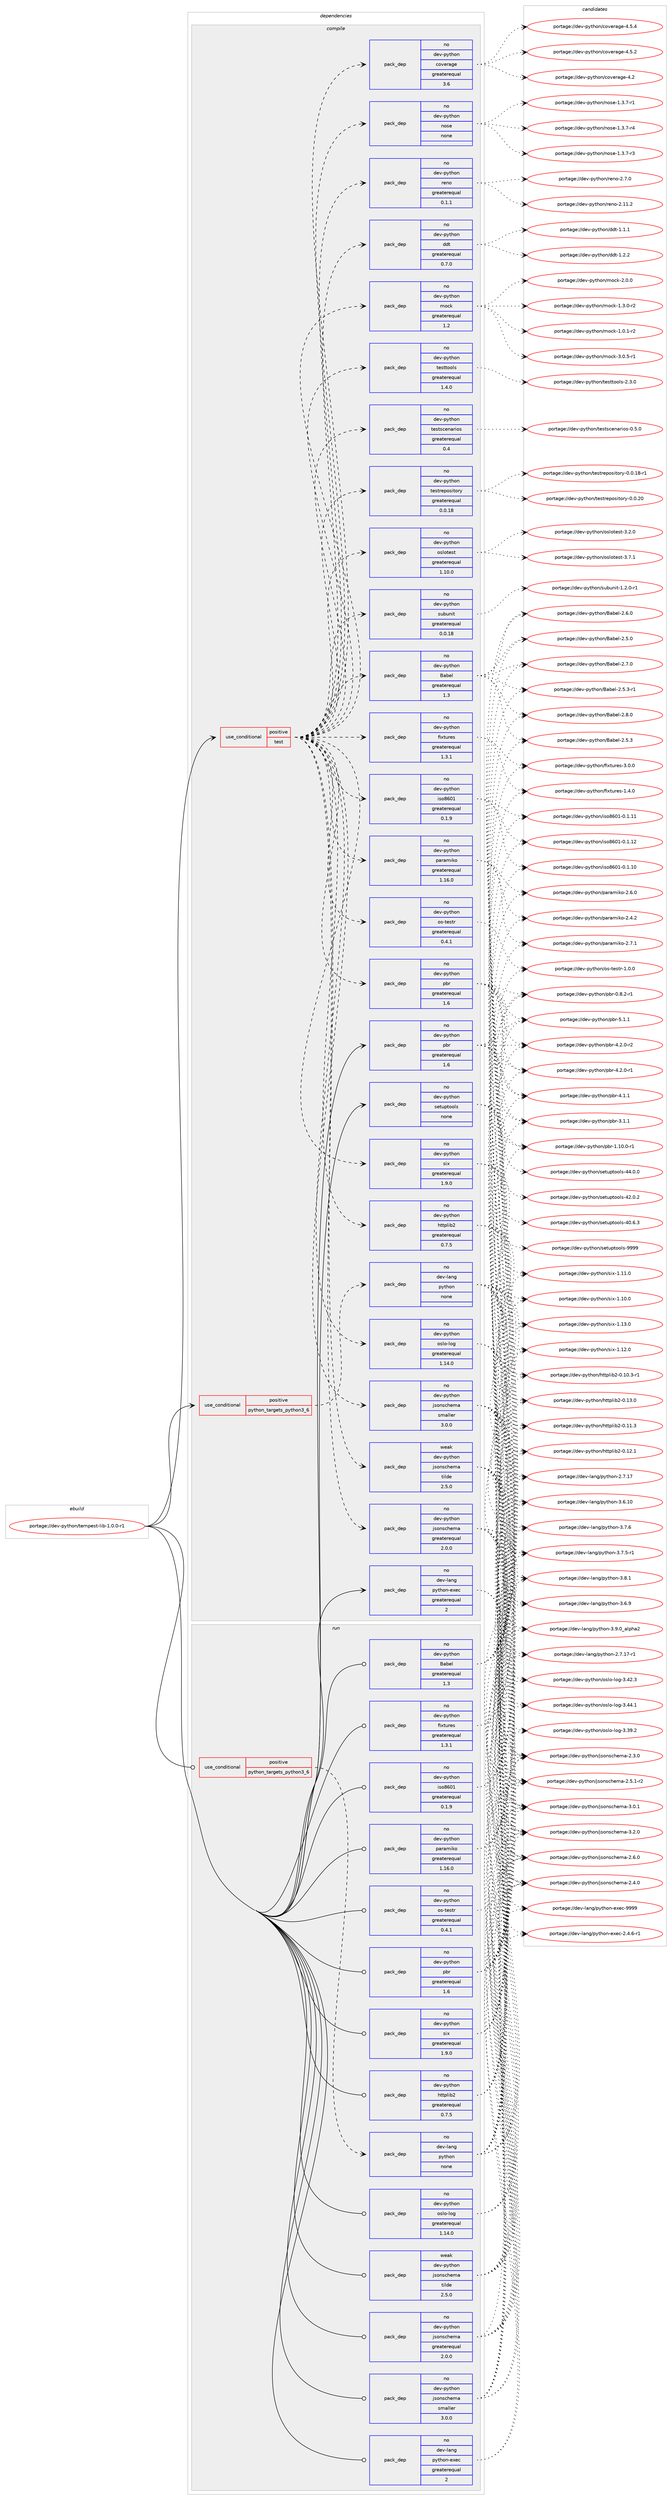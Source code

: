 digraph prolog {

# *************
# Graph options
# *************

newrank=true;
concentrate=true;
compound=true;
graph [rankdir=LR,fontname=Helvetica,fontsize=10,ranksep=1.5];#, ranksep=2.5, nodesep=0.2];
edge  [arrowhead=vee];
node  [fontname=Helvetica,fontsize=10];

# **********
# The ebuild
# **********

subgraph cluster_leftcol {
color=gray;
rank=same;
label=<<i>ebuild</i>>;
id [label="portage://dev-python/tempest-lib-1.0.0-r1", color=red, width=4, href="../dev-python/tempest-lib-1.0.0-r1.svg"];
}

# ****************
# The dependencies
# ****************

subgraph cluster_midcol {
color=gray;
label=<<i>dependencies</i>>;
subgraph cluster_compile {
fillcolor="#eeeeee";
style=filled;
label=<<i>compile</i>>;
subgraph cond104946 {
dependency422496 [label=<<TABLE BORDER="0" CELLBORDER="1" CELLSPACING="0" CELLPADDING="4"><TR><TD ROWSPAN="3" CELLPADDING="10">use_conditional</TD></TR><TR><TD>positive</TD></TR><TR><TD>python_targets_python3_6</TD></TR></TABLE>>, shape=none, color=red];
subgraph pack312653 {
dependency422497 [label=<<TABLE BORDER="0" CELLBORDER="1" CELLSPACING="0" CELLPADDING="4" WIDTH="220"><TR><TD ROWSPAN="6" CELLPADDING="30">pack_dep</TD></TR><TR><TD WIDTH="110">no</TD></TR><TR><TD>dev-lang</TD></TR><TR><TD>python</TD></TR><TR><TD>none</TD></TR><TR><TD></TD></TR></TABLE>>, shape=none, color=blue];
}
dependency422496:e -> dependency422497:w [weight=20,style="dashed",arrowhead="vee"];
}
id:e -> dependency422496:w [weight=20,style="solid",arrowhead="vee"];
subgraph cond104947 {
dependency422498 [label=<<TABLE BORDER="0" CELLBORDER="1" CELLSPACING="0" CELLPADDING="4"><TR><TD ROWSPAN="3" CELLPADDING="10">use_conditional</TD></TR><TR><TD>positive</TD></TR><TR><TD>test</TD></TR></TABLE>>, shape=none, color=red];
subgraph pack312654 {
dependency422499 [label=<<TABLE BORDER="0" CELLBORDER="1" CELLSPACING="0" CELLPADDING="4" WIDTH="220"><TR><TD ROWSPAN="6" CELLPADDING="30">pack_dep</TD></TR><TR><TD WIDTH="110">no</TD></TR><TR><TD>dev-python</TD></TR><TR><TD>pbr</TD></TR><TR><TD>greaterequal</TD></TR><TR><TD>1.6</TD></TR></TABLE>>, shape=none, color=blue];
}
dependency422498:e -> dependency422499:w [weight=20,style="dashed",arrowhead="vee"];
subgraph pack312655 {
dependency422500 [label=<<TABLE BORDER="0" CELLBORDER="1" CELLSPACING="0" CELLPADDING="4" WIDTH="220"><TR><TD ROWSPAN="6" CELLPADDING="30">pack_dep</TD></TR><TR><TD WIDTH="110">no</TD></TR><TR><TD>dev-python</TD></TR><TR><TD>Babel</TD></TR><TR><TD>greaterequal</TD></TR><TR><TD>1.3</TD></TR></TABLE>>, shape=none, color=blue];
}
dependency422498:e -> dependency422500:w [weight=20,style="dashed",arrowhead="vee"];
subgraph pack312656 {
dependency422501 [label=<<TABLE BORDER="0" CELLBORDER="1" CELLSPACING="0" CELLPADDING="4" WIDTH="220"><TR><TD ROWSPAN="6" CELLPADDING="30">pack_dep</TD></TR><TR><TD WIDTH="110">no</TD></TR><TR><TD>dev-python</TD></TR><TR><TD>fixtures</TD></TR><TR><TD>greaterequal</TD></TR><TR><TD>1.3.1</TD></TR></TABLE>>, shape=none, color=blue];
}
dependency422498:e -> dependency422501:w [weight=20,style="dashed",arrowhead="vee"];
subgraph pack312657 {
dependency422502 [label=<<TABLE BORDER="0" CELLBORDER="1" CELLSPACING="0" CELLPADDING="4" WIDTH="220"><TR><TD ROWSPAN="6" CELLPADDING="30">pack_dep</TD></TR><TR><TD WIDTH="110">no</TD></TR><TR><TD>dev-python</TD></TR><TR><TD>iso8601</TD></TR><TR><TD>greaterequal</TD></TR><TR><TD>0.1.9</TD></TR></TABLE>>, shape=none, color=blue];
}
dependency422498:e -> dependency422502:w [weight=20,style="dashed",arrowhead="vee"];
subgraph pack312658 {
dependency422503 [label=<<TABLE BORDER="0" CELLBORDER="1" CELLSPACING="0" CELLPADDING="4" WIDTH="220"><TR><TD ROWSPAN="6" CELLPADDING="30">pack_dep</TD></TR><TR><TD WIDTH="110">no</TD></TR><TR><TD>dev-python</TD></TR><TR><TD>jsonschema</TD></TR><TR><TD>greaterequal</TD></TR><TR><TD>2.0.0</TD></TR></TABLE>>, shape=none, color=blue];
}
dependency422498:e -> dependency422503:w [weight=20,style="dashed",arrowhead="vee"];
subgraph pack312659 {
dependency422504 [label=<<TABLE BORDER="0" CELLBORDER="1" CELLSPACING="0" CELLPADDING="4" WIDTH="220"><TR><TD ROWSPAN="6" CELLPADDING="30">pack_dep</TD></TR><TR><TD WIDTH="110">weak</TD></TR><TR><TD>dev-python</TD></TR><TR><TD>jsonschema</TD></TR><TR><TD>tilde</TD></TR><TR><TD>2.5.0</TD></TR></TABLE>>, shape=none, color=blue];
}
dependency422498:e -> dependency422504:w [weight=20,style="dashed",arrowhead="vee"];
subgraph pack312660 {
dependency422505 [label=<<TABLE BORDER="0" CELLBORDER="1" CELLSPACING="0" CELLPADDING="4" WIDTH="220"><TR><TD ROWSPAN="6" CELLPADDING="30">pack_dep</TD></TR><TR><TD WIDTH="110">no</TD></TR><TR><TD>dev-python</TD></TR><TR><TD>jsonschema</TD></TR><TR><TD>smaller</TD></TR><TR><TD>3.0.0</TD></TR></TABLE>>, shape=none, color=blue];
}
dependency422498:e -> dependency422505:w [weight=20,style="dashed",arrowhead="vee"];
subgraph pack312661 {
dependency422506 [label=<<TABLE BORDER="0" CELLBORDER="1" CELLSPACING="0" CELLPADDING="4" WIDTH="220"><TR><TD ROWSPAN="6" CELLPADDING="30">pack_dep</TD></TR><TR><TD WIDTH="110">no</TD></TR><TR><TD>dev-python</TD></TR><TR><TD>httplib2</TD></TR><TR><TD>greaterequal</TD></TR><TR><TD>0.7.5</TD></TR></TABLE>>, shape=none, color=blue];
}
dependency422498:e -> dependency422506:w [weight=20,style="dashed",arrowhead="vee"];
subgraph pack312662 {
dependency422507 [label=<<TABLE BORDER="0" CELLBORDER="1" CELLSPACING="0" CELLPADDING="4" WIDTH="220"><TR><TD ROWSPAN="6" CELLPADDING="30">pack_dep</TD></TR><TR><TD WIDTH="110">no</TD></TR><TR><TD>dev-python</TD></TR><TR><TD>paramiko</TD></TR><TR><TD>greaterequal</TD></TR><TR><TD>1.16.0</TD></TR></TABLE>>, shape=none, color=blue];
}
dependency422498:e -> dependency422507:w [weight=20,style="dashed",arrowhead="vee"];
subgraph pack312663 {
dependency422508 [label=<<TABLE BORDER="0" CELLBORDER="1" CELLSPACING="0" CELLPADDING="4" WIDTH="220"><TR><TD ROWSPAN="6" CELLPADDING="30">pack_dep</TD></TR><TR><TD WIDTH="110">no</TD></TR><TR><TD>dev-python</TD></TR><TR><TD>six</TD></TR><TR><TD>greaterequal</TD></TR><TR><TD>1.9.0</TD></TR></TABLE>>, shape=none, color=blue];
}
dependency422498:e -> dependency422508:w [weight=20,style="dashed",arrowhead="vee"];
subgraph pack312664 {
dependency422509 [label=<<TABLE BORDER="0" CELLBORDER="1" CELLSPACING="0" CELLPADDING="4" WIDTH="220"><TR><TD ROWSPAN="6" CELLPADDING="30">pack_dep</TD></TR><TR><TD WIDTH="110">no</TD></TR><TR><TD>dev-python</TD></TR><TR><TD>oslo-log</TD></TR><TR><TD>greaterequal</TD></TR><TR><TD>1.14.0</TD></TR></TABLE>>, shape=none, color=blue];
}
dependency422498:e -> dependency422509:w [weight=20,style="dashed",arrowhead="vee"];
subgraph pack312665 {
dependency422510 [label=<<TABLE BORDER="0" CELLBORDER="1" CELLSPACING="0" CELLPADDING="4" WIDTH="220"><TR><TD ROWSPAN="6" CELLPADDING="30">pack_dep</TD></TR><TR><TD WIDTH="110">no</TD></TR><TR><TD>dev-python</TD></TR><TR><TD>os-testr</TD></TR><TR><TD>greaterequal</TD></TR><TR><TD>0.4.1</TD></TR></TABLE>>, shape=none, color=blue];
}
dependency422498:e -> dependency422510:w [weight=20,style="dashed",arrowhead="vee"];
subgraph pack312666 {
dependency422511 [label=<<TABLE BORDER="0" CELLBORDER="1" CELLSPACING="0" CELLPADDING="4" WIDTH="220"><TR><TD ROWSPAN="6" CELLPADDING="30">pack_dep</TD></TR><TR><TD WIDTH="110">no</TD></TR><TR><TD>dev-python</TD></TR><TR><TD>coverage</TD></TR><TR><TD>greaterequal</TD></TR><TR><TD>3.6</TD></TR></TABLE>>, shape=none, color=blue];
}
dependency422498:e -> dependency422511:w [weight=20,style="dashed",arrowhead="vee"];
subgraph pack312667 {
dependency422512 [label=<<TABLE BORDER="0" CELLBORDER="1" CELLSPACING="0" CELLPADDING="4" WIDTH="220"><TR><TD ROWSPAN="6" CELLPADDING="30">pack_dep</TD></TR><TR><TD WIDTH="110">no</TD></TR><TR><TD>dev-python</TD></TR><TR><TD>subunit</TD></TR><TR><TD>greaterequal</TD></TR><TR><TD>0.0.18</TD></TR></TABLE>>, shape=none, color=blue];
}
dependency422498:e -> dependency422512:w [weight=20,style="dashed",arrowhead="vee"];
subgraph pack312668 {
dependency422513 [label=<<TABLE BORDER="0" CELLBORDER="1" CELLSPACING="0" CELLPADDING="4" WIDTH="220"><TR><TD ROWSPAN="6" CELLPADDING="30">pack_dep</TD></TR><TR><TD WIDTH="110">no</TD></TR><TR><TD>dev-python</TD></TR><TR><TD>oslotest</TD></TR><TR><TD>greaterequal</TD></TR><TR><TD>1.10.0</TD></TR></TABLE>>, shape=none, color=blue];
}
dependency422498:e -> dependency422513:w [weight=20,style="dashed",arrowhead="vee"];
subgraph pack312669 {
dependency422514 [label=<<TABLE BORDER="0" CELLBORDER="1" CELLSPACING="0" CELLPADDING="4" WIDTH="220"><TR><TD ROWSPAN="6" CELLPADDING="30">pack_dep</TD></TR><TR><TD WIDTH="110">no</TD></TR><TR><TD>dev-python</TD></TR><TR><TD>testrepository</TD></TR><TR><TD>greaterequal</TD></TR><TR><TD>0.0.18</TD></TR></TABLE>>, shape=none, color=blue];
}
dependency422498:e -> dependency422514:w [weight=20,style="dashed",arrowhead="vee"];
subgraph pack312670 {
dependency422515 [label=<<TABLE BORDER="0" CELLBORDER="1" CELLSPACING="0" CELLPADDING="4" WIDTH="220"><TR><TD ROWSPAN="6" CELLPADDING="30">pack_dep</TD></TR><TR><TD WIDTH="110">no</TD></TR><TR><TD>dev-python</TD></TR><TR><TD>testscenarios</TD></TR><TR><TD>greaterequal</TD></TR><TR><TD>0.4</TD></TR></TABLE>>, shape=none, color=blue];
}
dependency422498:e -> dependency422515:w [weight=20,style="dashed",arrowhead="vee"];
subgraph pack312671 {
dependency422516 [label=<<TABLE BORDER="0" CELLBORDER="1" CELLSPACING="0" CELLPADDING="4" WIDTH="220"><TR><TD ROWSPAN="6" CELLPADDING="30">pack_dep</TD></TR><TR><TD WIDTH="110">no</TD></TR><TR><TD>dev-python</TD></TR><TR><TD>testtools</TD></TR><TR><TD>greaterequal</TD></TR><TR><TD>1.4.0</TD></TR></TABLE>>, shape=none, color=blue];
}
dependency422498:e -> dependency422516:w [weight=20,style="dashed",arrowhead="vee"];
subgraph pack312672 {
dependency422517 [label=<<TABLE BORDER="0" CELLBORDER="1" CELLSPACING="0" CELLPADDING="4" WIDTH="220"><TR><TD ROWSPAN="6" CELLPADDING="30">pack_dep</TD></TR><TR><TD WIDTH="110">no</TD></TR><TR><TD>dev-python</TD></TR><TR><TD>mock</TD></TR><TR><TD>greaterequal</TD></TR><TR><TD>1.2</TD></TR></TABLE>>, shape=none, color=blue];
}
dependency422498:e -> dependency422517:w [weight=20,style="dashed",arrowhead="vee"];
subgraph pack312673 {
dependency422518 [label=<<TABLE BORDER="0" CELLBORDER="1" CELLSPACING="0" CELLPADDING="4" WIDTH="220"><TR><TD ROWSPAN="6" CELLPADDING="30">pack_dep</TD></TR><TR><TD WIDTH="110">no</TD></TR><TR><TD>dev-python</TD></TR><TR><TD>ddt</TD></TR><TR><TD>greaterequal</TD></TR><TR><TD>0.7.0</TD></TR></TABLE>>, shape=none, color=blue];
}
dependency422498:e -> dependency422518:w [weight=20,style="dashed",arrowhead="vee"];
subgraph pack312674 {
dependency422519 [label=<<TABLE BORDER="0" CELLBORDER="1" CELLSPACING="0" CELLPADDING="4" WIDTH="220"><TR><TD ROWSPAN="6" CELLPADDING="30">pack_dep</TD></TR><TR><TD WIDTH="110">no</TD></TR><TR><TD>dev-python</TD></TR><TR><TD>reno</TD></TR><TR><TD>greaterequal</TD></TR><TR><TD>0.1.1</TD></TR></TABLE>>, shape=none, color=blue];
}
dependency422498:e -> dependency422519:w [weight=20,style="dashed",arrowhead="vee"];
subgraph pack312675 {
dependency422520 [label=<<TABLE BORDER="0" CELLBORDER="1" CELLSPACING="0" CELLPADDING="4" WIDTH="220"><TR><TD ROWSPAN="6" CELLPADDING="30">pack_dep</TD></TR><TR><TD WIDTH="110">no</TD></TR><TR><TD>dev-python</TD></TR><TR><TD>nose</TD></TR><TR><TD>none</TD></TR><TR><TD></TD></TR></TABLE>>, shape=none, color=blue];
}
dependency422498:e -> dependency422520:w [weight=20,style="dashed",arrowhead="vee"];
}
id:e -> dependency422498:w [weight=20,style="solid",arrowhead="vee"];
subgraph pack312676 {
dependency422521 [label=<<TABLE BORDER="0" CELLBORDER="1" CELLSPACING="0" CELLPADDING="4" WIDTH="220"><TR><TD ROWSPAN="6" CELLPADDING="30">pack_dep</TD></TR><TR><TD WIDTH="110">no</TD></TR><TR><TD>dev-lang</TD></TR><TR><TD>python-exec</TD></TR><TR><TD>greaterequal</TD></TR><TR><TD>2</TD></TR></TABLE>>, shape=none, color=blue];
}
id:e -> dependency422521:w [weight=20,style="solid",arrowhead="vee"];
subgraph pack312677 {
dependency422522 [label=<<TABLE BORDER="0" CELLBORDER="1" CELLSPACING="0" CELLPADDING="4" WIDTH="220"><TR><TD ROWSPAN="6" CELLPADDING="30">pack_dep</TD></TR><TR><TD WIDTH="110">no</TD></TR><TR><TD>dev-python</TD></TR><TR><TD>pbr</TD></TR><TR><TD>greaterequal</TD></TR><TR><TD>1.6</TD></TR></TABLE>>, shape=none, color=blue];
}
id:e -> dependency422522:w [weight=20,style="solid",arrowhead="vee"];
subgraph pack312678 {
dependency422523 [label=<<TABLE BORDER="0" CELLBORDER="1" CELLSPACING="0" CELLPADDING="4" WIDTH="220"><TR><TD ROWSPAN="6" CELLPADDING="30">pack_dep</TD></TR><TR><TD WIDTH="110">no</TD></TR><TR><TD>dev-python</TD></TR><TR><TD>setuptools</TD></TR><TR><TD>none</TD></TR><TR><TD></TD></TR></TABLE>>, shape=none, color=blue];
}
id:e -> dependency422523:w [weight=20,style="solid",arrowhead="vee"];
}
subgraph cluster_compileandrun {
fillcolor="#eeeeee";
style=filled;
label=<<i>compile and run</i>>;
}
subgraph cluster_run {
fillcolor="#eeeeee";
style=filled;
label=<<i>run</i>>;
subgraph cond104948 {
dependency422524 [label=<<TABLE BORDER="0" CELLBORDER="1" CELLSPACING="0" CELLPADDING="4"><TR><TD ROWSPAN="3" CELLPADDING="10">use_conditional</TD></TR><TR><TD>positive</TD></TR><TR><TD>python_targets_python3_6</TD></TR></TABLE>>, shape=none, color=red];
subgraph pack312679 {
dependency422525 [label=<<TABLE BORDER="0" CELLBORDER="1" CELLSPACING="0" CELLPADDING="4" WIDTH="220"><TR><TD ROWSPAN="6" CELLPADDING="30">pack_dep</TD></TR><TR><TD WIDTH="110">no</TD></TR><TR><TD>dev-lang</TD></TR><TR><TD>python</TD></TR><TR><TD>none</TD></TR><TR><TD></TD></TR></TABLE>>, shape=none, color=blue];
}
dependency422524:e -> dependency422525:w [weight=20,style="dashed",arrowhead="vee"];
}
id:e -> dependency422524:w [weight=20,style="solid",arrowhead="odot"];
subgraph pack312680 {
dependency422526 [label=<<TABLE BORDER="0" CELLBORDER="1" CELLSPACING="0" CELLPADDING="4" WIDTH="220"><TR><TD ROWSPAN="6" CELLPADDING="30">pack_dep</TD></TR><TR><TD WIDTH="110">no</TD></TR><TR><TD>dev-lang</TD></TR><TR><TD>python-exec</TD></TR><TR><TD>greaterequal</TD></TR><TR><TD>2</TD></TR></TABLE>>, shape=none, color=blue];
}
id:e -> dependency422526:w [weight=20,style="solid",arrowhead="odot"];
subgraph pack312681 {
dependency422527 [label=<<TABLE BORDER="0" CELLBORDER="1" CELLSPACING="0" CELLPADDING="4" WIDTH="220"><TR><TD ROWSPAN="6" CELLPADDING="30">pack_dep</TD></TR><TR><TD WIDTH="110">no</TD></TR><TR><TD>dev-python</TD></TR><TR><TD>Babel</TD></TR><TR><TD>greaterequal</TD></TR><TR><TD>1.3</TD></TR></TABLE>>, shape=none, color=blue];
}
id:e -> dependency422527:w [weight=20,style="solid",arrowhead="odot"];
subgraph pack312682 {
dependency422528 [label=<<TABLE BORDER="0" CELLBORDER="1" CELLSPACING="0" CELLPADDING="4" WIDTH="220"><TR><TD ROWSPAN="6" CELLPADDING="30">pack_dep</TD></TR><TR><TD WIDTH="110">no</TD></TR><TR><TD>dev-python</TD></TR><TR><TD>fixtures</TD></TR><TR><TD>greaterequal</TD></TR><TR><TD>1.3.1</TD></TR></TABLE>>, shape=none, color=blue];
}
id:e -> dependency422528:w [weight=20,style="solid",arrowhead="odot"];
subgraph pack312683 {
dependency422529 [label=<<TABLE BORDER="0" CELLBORDER="1" CELLSPACING="0" CELLPADDING="4" WIDTH="220"><TR><TD ROWSPAN="6" CELLPADDING="30">pack_dep</TD></TR><TR><TD WIDTH="110">no</TD></TR><TR><TD>dev-python</TD></TR><TR><TD>httplib2</TD></TR><TR><TD>greaterequal</TD></TR><TR><TD>0.7.5</TD></TR></TABLE>>, shape=none, color=blue];
}
id:e -> dependency422529:w [weight=20,style="solid",arrowhead="odot"];
subgraph pack312684 {
dependency422530 [label=<<TABLE BORDER="0" CELLBORDER="1" CELLSPACING="0" CELLPADDING="4" WIDTH="220"><TR><TD ROWSPAN="6" CELLPADDING="30">pack_dep</TD></TR><TR><TD WIDTH="110">no</TD></TR><TR><TD>dev-python</TD></TR><TR><TD>iso8601</TD></TR><TR><TD>greaterequal</TD></TR><TR><TD>0.1.9</TD></TR></TABLE>>, shape=none, color=blue];
}
id:e -> dependency422530:w [weight=20,style="solid",arrowhead="odot"];
subgraph pack312685 {
dependency422531 [label=<<TABLE BORDER="0" CELLBORDER="1" CELLSPACING="0" CELLPADDING="4" WIDTH="220"><TR><TD ROWSPAN="6" CELLPADDING="30">pack_dep</TD></TR><TR><TD WIDTH="110">no</TD></TR><TR><TD>dev-python</TD></TR><TR><TD>jsonschema</TD></TR><TR><TD>greaterequal</TD></TR><TR><TD>2.0.0</TD></TR></TABLE>>, shape=none, color=blue];
}
id:e -> dependency422531:w [weight=20,style="solid",arrowhead="odot"];
subgraph pack312686 {
dependency422532 [label=<<TABLE BORDER="0" CELLBORDER="1" CELLSPACING="0" CELLPADDING="4" WIDTH="220"><TR><TD ROWSPAN="6" CELLPADDING="30">pack_dep</TD></TR><TR><TD WIDTH="110">no</TD></TR><TR><TD>dev-python</TD></TR><TR><TD>jsonschema</TD></TR><TR><TD>smaller</TD></TR><TR><TD>3.0.0</TD></TR></TABLE>>, shape=none, color=blue];
}
id:e -> dependency422532:w [weight=20,style="solid",arrowhead="odot"];
subgraph pack312687 {
dependency422533 [label=<<TABLE BORDER="0" CELLBORDER="1" CELLSPACING="0" CELLPADDING="4" WIDTH="220"><TR><TD ROWSPAN="6" CELLPADDING="30">pack_dep</TD></TR><TR><TD WIDTH="110">no</TD></TR><TR><TD>dev-python</TD></TR><TR><TD>os-testr</TD></TR><TR><TD>greaterequal</TD></TR><TR><TD>0.4.1</TD></TR></TABLE>>, shape=none, color=blue];
}
id:e -> dependency422533:w [weight=20,style="solid",arrowhead="odot"];
subgraph pack312688 {
dependency422534 [label=<<TABLE BORDER="0" CELLBORDER="1" CELLSPACING="0" CELLPADDING="4" WIDTH="220"><TR><TD ROWSPAN="6" CELLPADDING="30">pack_dep</TD></TR><TR><TD WIDTH="110">no</TD></TR><TR><TD>dev-python</TD></TR><TR><TD>oslo-log</TD></TR><TR><TD>greaterequal</TD></TR><TR><TD>1.14.0</TD></TR></TABLE>>, shape=none, color=blue];
}
id:e -> dependency422534:w [weight=20,style="solid",arrowhead="odot"];
subgraph pack312689 {
dependency422535 [label=<<TABLE BORDER="0" CELLBORDER="1" CELLSPACING="0" CELLPADDING="4" WIDTH="220"><TR><TD ROWSPAN="6" CELLPADDING="30">pack_dep</TD></TR><TR><TD WIDTH="110">no</TD></TR><TR><TD>dev-python</TD></TR><TR><TD>paramiko</TD></TR><TR><TD>greaterequal</TD></TR><TR><TD>1.16.0</TD></TR></TABLE>>, shape=none, color=blue];
}
id:e -> dependency422535:w [weight=20,style="solid",arrowhead="odot"];
subgraph pack312690 {
dependency422536 [label=<<TABLE BORDER="0" CELLBORDER="1" CELLSPACING="0" CELLPADDING="4" WIDTH="220"><TR><TD ROWSPAN="6" CELLPADDING="30">pack_dep</TD></TR><TR><TD WIDTH="110">no</TD></TR><TR><TD>dev-python</TD></TR><TR><TD>pbr</TD></TR><TR><TD>greaterequal</TD></TR><TR><TD>1.6</TD></TR></TABLE>>, shape=none, color=blue];
}
id:e -> dependency422536:w [weight=20,style="solid",arrowhead="odot"];
subgraph pack312691 {
dependency422537 [label=<<TABLE BORDER="0" CELLBORDER="1" CELLSPACING="0" CELLPADDING="4" WIDTH="220"><TR><TD ROWSPAN="6" CELLPADDING="30">pack_dep</TD></TR><TR><TD WIDTH="110">no</TD></TR><TR><TD>dev-python</TD></TR><TR><TD>six</TD></TR><TR><TD>greaterequal</TD></TR><TR><TD>1.9.0</TD></TR></TABLE>>, shape=none, color=blue];
}
id:e -> dependency422537:w [weight=20,style="solid",arrowhead="odot"];
subgraph pack312692 {
dependency422538 [label=<<TABLE BORDER="0" CELLBORDER="1" CELLSPACING="0" CELLPADDING="4" WIDTH="220"><TR><TD ROWSPAN="6" CELLPADDING="30">pack_dep</TD></TR><TR><TD WIDTH="110">weak</TD></TR><TR><TD>dev-python</TD></TR><TR><TD>jsonschema</TD></TR><TR><TD>tilde</TD></TR><TR><TD>2.5.0</TD></TR></TABLE>>, shape=none, color=blue];
}
id:e -> dependency422538:w [weight=20,style="solid",arrowhead="odot"];
}
}

# **************
# The candidates
# **************

subgraph cluster_choices {
rank=same;
color=gray;
label=<<i>candidates</i>>;

subgraph choice312653 {
color=black;
nodesep=1;
choice10010111845108971101034711212111610411111045514657464895971081121049750 [label="portage://dev-lang/python-3.9.0_alpha2", color=red, width=4,href="../dev-lang/python-3.9.0_alpha2.svg"];
choice100101118451089711010347112121116104111110455146564649 [label="portage://dev-lang/python-3.8.1", color=red, width=4,href="../dev-lang/python-3.8.1.svg"];
choice100101118451089711010347112121116104111110455146554654 [label="portage://dev-lang/python-3.7.6", color=red, width=4,href="../dev-lang/python-3.7.6.svg"];
choice1001011184510897110103471121211161041111104551465546534511449 [label="portage://dev-lang/python-3.7.5-r1", color=red, width=4,href="../dev-lang/python-3.7.5-r1.svg"];
choice100101118451089711010347112121116104111110455146544657 [label="portage://dev-lang/python-3.6.9", color=red, width=4,href="../dev-lang/python-3.6.9.svg"];
choice10010111845108971101034711212111610411111045514654464948 [label="portage://dev-lang/python-3.6.10", color=red, width=4,href="../dev-lang/python-3.6.10.svg"];
choice100101118451089711010347112121116104111110455046554649554511449 [label="portage://dev-lang/python-2.7.17-r1", color=red, width=4,href="../dev-lang/python-2.7.17-r1.svg"];
choice10010111845108971101034711212111610411111045504655464955 [label="portage://dev-lang/python-2.7.17", color=red, width=4,href="../dev-lang/python-2.7.17.svg"];
dependency422497:e -> choice10010111845108971101034711212111610411111045514657464895971081121049750:w [style=dotted,weight="100"];
dependency422497:e -> choice100101118451089711010347112121116104111110455146564649:w [style=dotted,weight="100"];
dependency422497:e -> choice100101118451089711010347112121116104111110455146554654:w [style=dotted,weight="100"];
dependency422497:e -> choice1001011184510897110103471121211161041111104551465546534511449:w [style=dotted,weight="100"];
dependency422497:e -> choice100101118451089711010347112121116104111110455146544657:w [style=dotted,weight="100"];
dependency422497:e -> choice10010111845108971101034711212111610411111045514654464948:w [style=dotted,weight="100"];
dependency422497:e -> choice100101118451089711010347112121116104111110455046554649554511449:w [style=dotted,weight="100"];
dependency422497:e -> choice10010111845108971101034711212111610411111045504655464955:w [style=dotted,weight="100"];
}
subgraph choice312654 {
color=black;
nodesep=1;
choice100101118451121211161041111104711298114455346494649 [label="portage://dev-python/pbr-5.1.1", color=red, width=4,href="../dev-python/pbr-5.1.1.svg"];
choice1001011184511212111610411111047112981144552465046484511450 [label="portage://dev-python/pbr-4.2.0-r2", color=red, width=4,href="../dev-python/pbr-4.2.0-r2.svg"];
choice1001011184511212111610411111047112981144552465046484511449 [label="portage://dev-python/pbr-4.2.0-r1", color=red, width=4,href="../dev-python/pbr-4.2.0-r1.svg"];
choice100101118451121211161041111104711298114455246494649 [label="portage://dev-python/pbr-4.1.1", color=red, width=4,href="../dev-python/pbr-4.1.1.svg"];
choice100101118451121211161041111104711298114455146494649 [label="portage://dev-python/pbr-3.1.1", color=red, width=4,href="../dev-python/pbr-3.1.1.svg"];
choice100101118451121211161041111104711298114454946494846484511449 [label="portage://dev-python/pbr-1.10.0-r1", color=red, width=4,href="../dev-python/pbr-1.10.0-r1.svg"];
choice1001011184511212111610411111047112981144548465646504511449 [label="portage://dev-python/pbr-0.8.2-r1", color=red, width=4,href="../dev-python/pbr-0.8.2-r1.svg"];
dependency422499:e -> choice100101118451121211161041111104711298114455346494649:w [style=dotted,weight="100"];
dependency422499:e -> choice1001011184511212111610411111047112981144552465046484511450:w [style=dotted,weight="100"];
dependency422499:e -> choice1001011184511212111610411111047112981144552465046484511449:w [style=dotted,weight="100"];
dependency422499:e -> choice100101118451121211161041111104711298114455246494649:w [style=dotted,weight="100"];
dependency422499:e -> choice100101118451121211161041111104711298114455146494649:w [style=dotted,weight="100"];
dependency422499:e -> choice100101118451121211161041111104711298114454946494846484511449:w [style=dotted,weight="100"];
dependency422499:e -> choice1001011184511212111610411111047112981144548465646504511449:w [style=dotted,weight="100"];
}
subgraph choice312655 {
color=black;
nodesep=1;
choice1001011184511212111610411111047669798101108455046564648 [label="portage://dev-python/Babel-2.8.0", color=red, width=4,href="../dev-python/Babel-2.8.0.svg"];
choice1001011184511212111610411111047669798101108455046554648 [label="portage://dev-python/Babel-2.7.0", color=red, width=4,href="../dev-python/Babel-2.7.0.svg"];
choice1001011184511212111610411111047669798101108455046544648 [label="portage://dev-python/Babel-2.6.0", color=red, width=4,href="../dev-python/Babel-2.6.0.svg"];
choice10010111845112121116104111110476697981011084550465346514511449 [label="portage://dev-python/Babel-2.5.3-r1", color=red, width=4,href="../dev-python/Babel-2.5.3-r1.svg"];
choice1001011184511212111610411111047669798101108455046534651 [label="portage://dev-python/Babel-2.5.3", color=red, width=4,href="../dev-python/Babel-2.5.3.svg"];
choice1001011184511212111610411111047669798101108455046534648 [label="portage://dev-python/Babel-2.5.0", color=red, width=4,href="../dev-python/Babel-2.5.0.svg"];
dependency422500:e -> choice1001011184511212111610411111047669798101108455046564648:w [style=dotted,weight="100"];
dependency422500:e -> choice1001011184511212111610411111047669798101108455046554648:w [style=dotted,weight="100"];
dependency422500:e -> choice1001011184511212111610411111047669798101108455046544648:w [style=dotted,weight="100"];
dependency422500:e -> choice10010111845112121116104111110476697981011084550465346514511449:w [style=dotted,weight="100"];
dependency422500:e -> choice1001011184511212111610411111047669798101108455046534651:w [style=dotted,weight="100"];
dependency422500:e -> choice1001011184511212111610411111047669798101108455046534648:w [style=dotted,weight="100"];
}
subgraph choice312656 {
color=black;
nodesep=1;
choice1001011184511212111610411111047102105120116117114101115455146484648 [label="portage://dev-python/fixtures-3.0.0", color=red, width=4,href="../dev-python/fixtures-3.0.0.svg"];
choice1001011184511212111610411111047102105120116117114101115454946524648 [label="portage://dev-python/fixtures-1.4.0", color=red, width=4,href="../dev-python/fixtures-1.4.0.svg"];
dependency422501:e -> choice1001011184511212111610411111047102105120116117114101115455146484648:w [style=dotted,weight="100"];
dependency422501:e -> choice1001011184511212111610411111047102105120116117114101115454946524648:w [style=dotted,weight="100"];
}
subgraph choice312657 {
color=black;
nodesep=1;
choice10010111845112121116104111110471051151115654484945484649464950 [label="portage://dev-python/iso8601-0.1.12", color=red, width=4,href="../dev-python/iso8601-0.1.12.svg"];
choice10010111845112121116104111110471051151115654484945484649464949 [label="portage://dev-python/iso8601-0.1.11", color=red, width=4,href="../dev-python/iso8601-0.1.11.svg"];
choice10010111845112121116104111110471051151115654484945484649464948 [label="portage://dev-python/iso8601-0.1.10", color=red, width=4,href="../dev-python/iso8601-0.1.10.svg"];
dependency422502:e -> choice10010111845112121116104111110471051151115654484945484649464950:w [style=dotted,weight="100"];
dependency422502:e -> choice10010111845112121116104111110471051151115654484945484649464949:w [style=dotted,weight="100"];
dependency422502:e -> choice10010111845112121116104111110471051151115654484945484649464948:w [style=dotted,weight="100"];
}
subgraph choice312658 {
color=black;
nodesep=1;
choice10010111845112121116104111110471061151111101159910410110997455146504648 [label="portage://dev-python/jsonschema-3.2.0", color=red, width=4,href="../dev-python/jsonschema-3.2.0.svg"];
choice10010111845112121116104111110471061151111101159910410110997455146484649 [label="portage://dev-python/jsonschema-3.0.1", color=red, width=4,href="../dev-python/jsonschema-3.0.1.svg"];
choice10010111845112121116104111110471061151111101159910410110997455046544648 [label="portage://dev-python/jsonschema-2.6.0", color=red, width=4,href="../dev-python/jsonschema-2.6.0.svg"];
choice100101118451121211161041111104710611511111011599104101109974550465346494511450 [label="portage://dev-python/jsonschema-2.5.1-r2", color=red, width=4,href="../dev-python/jsonschema-2.5.1-r2.svg"];
choice10010111845112121116104111110471061151111101159910410110997455046524648 [label="portage://dev-python/jsonschema-2.4.0", color=red, width=4,href="../dev-python/jsonschema-2.4.0.svg"];
choice10010111845112121116104111110471061151111101159910410110997455046514648 [label="portage://dev-python/jsonschema-2.3.0", color=red, width=4,href="../dev-python/jsonschema-2.3.0.svg"];
dependency422503:e -> choice10010111845112121116104111110471061151111101159910410110997455146504648:w [style=dotted,weight="100"];
dependency422503:e -> choice10010111845112121116104111110471061151111101159910410110997455146484649:w [style=dotted,weight="100"];
dependency422503:e -> choice10010111845112121116104111110471061151111101159910410110997455046544648:w [style=dotted,weight="100"];
dependency422503:e -> choice100101118451121211161041111104710611511111011599104101109974550465346494511450:w [style=dotted,weight="100"];
dependency422503:e -> choice10010111845112121116104111110471061151111101159910410110997455046524648:w [style=dotted,weight="100"];
dependency422503:e -> choice10010111845112121116104111110471061151111101159910410110997455046514648:w [style=dotted,weight="100"];
}
subgraph choice312659 {
color=black;
nodesep=1;
choice10010111845112121116104111110471061151111101159910410110997455146504648 [label="portage://dev-python/jsonschema-3.2.0", color=red, width=4,href="../dev-python/jsonschema-3.2.0.svg"];
choice10010111845112121116104111110471061151111101159910410110997455146484649 [label="portage://dev-python/jsonschema-3.0.1", color=red, width=4,href="../dev-python/jsonschema-3.0.1.svg"];
choice10010111845112121116104111110471061151111101159910410110997455046544648 [label="portage://dev-python/jsonschema-2.6.0", color=red, width=4,href="../dev-python/jsonschema-2.6.0.svg"];
choice100101118451121211161041111104710611511111011599104101109974550465346494511450 [label="portage://dev-python/jsonschema-2.5.1-r2", color=red, width=4,href="../dev-python/jsonschema-2.5.1-r2.svg"];
choice10010111845112121116104111110471061151111101159910410110997455046524648 [label="portage://dev-python/jsonschema-2.4.0", color=red, width=4,href="../dev-python/jsonschema-2.4.0.svg"];
choice10010111845112121116104111110471061151111101159910410110997455046514648 [label="portage://dev-python/jsonschema-2.3.0", color=red, width=4,href="../dev-python/jsonschema-2.3.0.svg"];
dependency422504:e -> choice10010111845112121116104111110471061151111101159910410110997455146504648:w [style=dotted,weight="100"];
dependency422504:e -> choice10010111845112121116104111110471061151111101159910410110997455146484649:w [style=dotted,weight="100"];
dependency422504:e -> choice10010111845112121116104111110471061151111101159910410110997455046544648:w [style=dotted,weight="100"];
dependency422504:e -> choice100101118451121211161041111104710611511111011599104101109974550465346494511450:w [style=dotted,weight="100"];
dependency422504:e -> choice10010111845112121116104111110471061151111101159910410110997455046524648:w [style=dotted,weight="100"];
dependency422504:e -> choice10010111845112121116104111110471061151111101159910410110997455046514648:w [style=dotted,weight="100"];
}
subgraph choice312660 {
color=black;
nodesep=1;
choice10010111845112121116104111110471061151111101159910410110997455146504648 [label="portage://dev-python/jsonschema-3.2.0", color=red, width=4,href="../dev-python/jsonschema-3.2.0.svg"];
choice10010111845112121116104111110471061151111101159910410110997455146484649 [label="portage://dev-python/jsonschema-3.0.1", color=red, width=4,href="../dev-python/jsonschema-3.0.1.svg"];
choice10010111845112121116104111110471061151111101159910410110997455046544648 [label="portage://dev-python/jsonschema-2.6.0", color=red, width=4,href="../dev-python/jsonschema-2.6.0.svg"];
choice100101118451121211161041111104710611511111011599104101109974550465346494511450 [label="portage://dev-python/jsonschema-2.5.1-r2", color=red, width=4,href="../dev-python/jsonschema-2.5.1-r2.svg"];
choice10010111845112121116104111110471061151111101159910410110997455046524648 [label="portage://dev-python/jsonschema-2.4.0", color=red, width=4,href="../dev-python/jsonschema-2.4.0.svg"];
choice10010111845112121116104111110471061151111101159910410110997455046514648 [label="portage://dev-python/jsonschema-2.3.0", color=red, width=4,href="../dev-python/jsonschema-2.3.0.svg"];
dependency422505:e -> choice10010111845112121116104111110471061151111101159910410110997455146504648:w [style=dotted,weight="100"];
dependency422505:e -> choice10010111845112121116104111110471061151111101159910410110997455146484649:w [style=dotted,weight="100"];
dependency422505:e -> choice10010111845112121116104111110471061151111101159910410110997455046544648:w [style=dotted,weight="100"];
dependency422505:e -> choice100101118451121211161041111104710611511111011599104101109974550465346494511450:w [style=dotted,weight="100"];
dependency422505:e -> choice10010111845112121116104111110471061151111101159910410110997455046524648:w [style=dotted,weight="100"];
dependency422505:e -> choice10010111845112121116104111110471061151111101159910410110997455046514648:w [style=dotted,weight="100"];
}
subgraph choice312661 {
color=black;
nodesep=1;
choice1001011184511212111610411111047104116116112108105985045484649514648 [label="portage://dev-python/httplib2-0.13.0", color=red, width=4,href="../dev-python/httplib2-0.13.0.svg"];
choice1001011184511212111610411111047104116116112108105985045484649504649 [label="portage://dev-python/httplib2-0.12.1", color=red, width=4,href="../dev-python/httplib2-0.12.1.svg"];
choice1001011184511212111610411111047104116116112108105985045484649494651 [label="portage://dev-python/httplib2-0.11.3", color=red, width=4,href="../dev-python/httplib2-0.11.3.svg"];
choice10010111845112121116104111110471041161161121081059850454846494846514511449 [label="portage://dev-python/httplib2-0.10.3-r1", color=red, width=4,href="../dev-python/httplib2-0.10.3-r1.svg"];
dependency422506:e -> choice1001011184511212111610411111047104116116112108105985045484649514648:w [style=dotted,weight="100"];
dependency422506:e -> choice1001011184511212111610411111047104116116112108105985045484649504649:w [style=dotted,weight="100"];
dependency422506:e -> choice1001011184511212111610411111047104116116112108105985045484649494651:w [style=dotted,weight="100"];
dependency422506:e -> choice10010111845112121116104111110471041161161121081059850454846494846514511449:w [style=dotted,weight="100"];
}
subgraph choice312662 {
color=black;
nodesep=1;
choice10010111845112121116104111110471129711497109105107111455046554649 [label="portage://dev-python/paramiko-2.7.1", color=red, width=4,href="../dev-python/paramiko-2.7.1.svg"];
choice10010111845112121116104111110471129711497109105107111455046544648 [label="portage://dev-python/paramiko-2.6.0", color=red, width=4,href="../dev-python/paramiko-2.6.0.svg"];
choice10010111845112121116104111110471129711497109105107111455046524650 [label="portage://dev-python/paramiko-2.4.2", color=red, width=4,href="../dev-python/paramiko-2.4.2.svg"];
dependency422507:e -> choice10010111845112121116104111110471129711497109105107111455046554649:w [style=dotted,weight="100"];
dependency422507:e -> choice10010111845112121116104111110471129711497109105107111455046544648:w [style=dotted,weight="100"];
dependency422507:e -> choice10010111845112121116104111110471129711497109105107111455046524650:w [style=dotted,weight="100"];
}
subgraph choice312663 {
color=black;
nodesep=1;
choice100101118451121211161041111104711510512045494649514648 [label="portage://dev-python/six-1.13.0", color=red, width=4,href="../dev-python/six-1.13.0.svg"];
choice100101118451121211161041111104711510512045494649504648 [label="portage://dev-python/six-1.12.0", color=red, width=4,href="../dev-python/six-1.12.0.svg"];
choice100101118451121211161041111104711510512045494649494648 [label="portage://dev-python/six-1.11.0", color=red, width=4,href="../dev-python/six-1.11.0.svg"];
choice100101118451121211161041111104711510512045494649484648 [label="portage://dev-python/six-1.10.0", color=red, width=4,href="../dev-python/six-1.10.0.svg"];
dependency422508:e -> choice100101118451121211161041111104711510512045494649514648:w [style=dotted,weight="100"];
dependency422508:e -> choice100101118451121211161041111104711510512045494649504648:w [style=dotted,weight="100"];
dependency422508:e -> choice100101118451121211161041111104711510512045494649494648:w [style=dotted,weight="100"];
dependency422508:e -> choice100101118451121211161041111104711510512045494649484648:w [style=dotted,weight="100"];
}
subgraph choice312664 {
color=black;
nodesep=1;
choice10010111845112121116104111110471111151081114510811110345514652524649 [label="portage://dev-python/oslo-log-3.44.1", color=red, width=4,href="../dev-python/oslo-log-3.44.1.svg"];
choice10010111845112121116104111110471111151081114510811110345514652504651 [label="portage://dev-python/oslo-log-3.42.3", color=red, width=4,href="../dev-python/oslo-log-3.42.3.svg"];
choice10010111845112121116104111110471111151081114510811110345514651574650 [label="portage://dev-python/oslo-log-3.39.2", color=red, width=4,href="../dev-python/oslo-log-3.39.2.svg"];
dependency422509:e -> choice10010111845112121116104111110471111151081114510811110345514652524649:w [style=dotted,weight="100"];
dependency422509:e -> choice10010111845112121116104111110471111151081114510811110345514652504651:w [style=dotted,weight="100"];
dependency422509:e -> choice10010111845112121116104111110471111151081114510811110345514651574650:w [style=dotted,weight="100"];
}
subgraph choice312665 {
color=black;
nodesep=1;
choice100101118451121211161041111104711111545116101115116114454946484648 [label="portage://dev-python/os-testr-1.0.0", color=red, width=4,href="../dev-python/os-testr-1.0.0.svg"];
dependency422510:e -> choice100101118451121211161041111104711111545116101115116114454946484648:w [style=dotted,weight="100"];
}
subgraph choice312666 {
color=black;
nodesep=1;
choice10010111845112121116104111110479911111810111497103101455246534652 [label="portage://dev-python/coverage-4.5.4", color=red, width=4,href="../dev-python/coverage-4.5.4.svg"];
choice10010111845112121116104111110479911111810111497103101455246534650 [label="portage://dev-python/coverage-4.5.2", color=red, width=4,href="../dev-python/coverage-4.5.2.svg"];
choice1001011184511212111610411111047991111181011149710310145524650 [label="portage://dev-python/coverage-4.2", color=red, width=4,href="../dev-python/coverage-4.2.svg"];
dependency422511:e -> choice10010111845112121116104111110479911111810111497103101455246534652:w [style=dotted,weight="100"];
dependency422511:e -> choice10010111845112121116104111110479911111810111497103101455246534650:w [style=dotted,weight="100"];
dependency422511:e -> choice1001011184511212111610411111047991111181011149710310145524650:w [style=dotted,weight="100"];
}
subgraph choice312667 {
color=black;
nodesep=1;
choice1001011184511212111610411111047115117981171101051164549465046484511449 [label="portage://dev-python/subunit-1.2.0-r1", color=red, width=4,href="../dev-python/subunit-1.2.0-r1.svg"];
dependency422512:e -> choice1001011184511212111610411111047115117981171101051164549465046484511449:w [style=dotted,weight="100"];
}
subgraph choice312668 {
color=black;
nodesep=1;
choice1001011184511212111610411111047111115108111116101115116455146554649 [label="portage://dev-python/oslotest-3.7.1", color=red, width=4,href="../dev-python/oslotest-3.7.1.svg"];
choice1001011184511212111610411111047111115108111116101115116455146504648 [label="portage://dev-python/oslotest-3.2.0", color=red, width=4,href="../dev-python/oslotest-3.2.0.svg"];
dependency422513:e -> choice1001011184511212111610411111047111115108111116101115116455146554649:w [style=dotted,weight="100"];
dependency422513:e -> choice1001011184511212111610411111047111115108111116101115116455146504648:w [style=dotted,weight="100"];
}
subgraph choice312669 {
color=black;
nodesep=1;
choice100101118451121211161041111104711610111511611410111211111510511611111412145484648465048 [label="portage://dev-python/testrepository-0.0.20", color=red, width=4,href="../dev-python/testrepository-0.0.20.svg"];
choice1001011184511212111610411111047116101115116114101112111115105116111114121454846484649564511449 [label="portage://dev-python/testrepository-0.0.18-r1", color=red, width=4,href="../dev-python/testrepository-0.0.18-r1.svg"];
dependency422514:e -> choice100101118451121211161041111104711610111511611410111211111510511611111412145484648465048:w [style=dotted,weight="100"];
dependency422514:e -> choice1001011184511212111610411111047116101115116114101112111115105116111114121454846484649564511449:w [style=dotted,weight="100"];
}
subgraph choice312670 {
color=black;
nodesep=1;
choice10010111845112121116104111110471161011151161159910111097114105111115454846534648 [label="portage://dev-python/testscenarios-0.5.0", color=red, width=4,href="../dev-python/testscenarios-0.5.0.svg"];
dependency422515:e -> choice10010111845112121116104111110471161011151161159910111097114105111115454846534648:w [style=dotted,weight="100"];
}
subgraph choice312671 {
color=black;
nodesep=1;
choice1001011184511212111610411111047116101115116116111111108115455046514648 [label="portage://dev-python/testtools-2.3.0", color=red, width=4,href="../dev-python/testtools-2.3.0.svg"];
dependency422516:e -> choice1001011184511212111610411111047116101115116116111111108115455046514648:w [style=dotted,weight="100"];
}
subgraph choice312672 {
color=black;
nodesep=1;
choice1001011184511212111610411111047109111991074551464846534511449 [label="portage://dev-python/mock-3.0.5-r1", color=red, width=4,href="../dev-python/mock-3.0.5-r1.svg"];
choice100101118451121211161041111104710911199107455046484648 [label="portage://dev-python/mock-2.0.0", color=red, width=4,href="../dev-python/mock-2.0.0.svg"];
choice1001011184511212111610411111047109111991074549465146484511450 [label="portage://dev-python/mock-1.3.0-r2", color=red, width=4,href="../dev-python/mock-1.3.0-r2.svg"];
choice1001011184511212111610411111047109111991074549464846494511450 [label="portage://dev-python/mock-1.0.1-r2", color=red, width=4,href="../dev-python/mock-1.0.1-r2.svg"];
dependency422517:e -> choice1001011184511212111610411111047109111991074551464846534511449:w [style=dotted,weight="100"];
dependency422517:e -> choice100101118451121211161041111104710911199107455046484648:w [style=dotted,weight="100"];
dependency422517:e -> choice1001011184511212111610411111047109111991074549465146484511450:w [style=dotted,weight="100"];
dependency422517:e -> choice1001011184511212111610411111047109111991074549464846494511450:w [style=dotted,weight="100"];
}
subgraph choice312673 {
color=black;
nodesep=1;
choice1001011184511212111610411111047100100116454946504650 [label="portage://dev-python/ddt-1.2.2", color=red, width=4,href="../dev-python/ddt-1.2.2.svg"];
choice1001011184511212111610411111047100100116454946494649 [label="portage://dev-python/ddt-1.1.1", color=red, width=4,href="../dev-python/ddt-1.1.1.svg"];
dependency422518:e -> choice1001011184511212111610411111047100100116454946504650:w [style=dotted,weight="100"];
dependency422518:e -> choice1001011184511212111610411111047100100116454946494649:w [style=dotted,weight="100"];
}
subgraph choice312674 {
color=black;
nodesep=1;
choice1001011184511212111610411111047114101110111455046554648 [label="portage://dev-python/reno-2.7.0", color=red, width=4,href="../dev-python/reno-2.7.0.svg"];
choice100101118451121211161041111104711410111011145504649494650 [label="portage://dev-python/reno-2.11.2", color=red, width=4,href="../dev-python/reno-2.11.2.svg"];
dependency422519:e -> choice1001011184511212111610411111047114101110111455046554648:w [style=dotted,weight="100"];
dependency422519:e -> choice100101118451121211161041111104711410111011145504649494650:w [style=dotted,weight="100"];
}
subgraph choice312675 {
color=black;
nodesep=1;
choice10010111845112121116104111110471101111151014549465146554511452 [label="portage://dev-python/nose-1.3.7-r4", color=red, width=4,href="../dev-python/nose-1.3.7-r4.svg"];
choice10010111845112121116104111110471101111151014549465146554511451 [label="portage://dev-python/nose-1.3.7-r3", color=red, width=4,href="../dev-python/nose-1.3.7-r3.svg"];
choice10010111845112121116104111110471101111151014549465146554511449 [label="portage://dev-python/nose-1.3.7-r1", color=red, width=4,href="../dev-python/nose-1.3.7-r1.svg"];
dependency422520:e -> choice10010111845112121116104111110471101111151014549465146554511452:w [style=dotted,weight="100"];
dependency422520:e -> choice10010111845112121116104111110471101111151014549465146554511451:w [style=dotted,weight="100"];
dependency422520:e -> choice10010111845112121116104111110471101111151014549465146554511449:w [style=dotted,weight="100"];
}
subgraph choice312676 {
color=black;
nodesep=1;
choice10010111845108971101034711212111610411111045101120101994557575757 [label="portage://dev-lang/python-exec-9999", color=red, width=4,href="../dev-lang/python-exec-9999.svg"];
choice10010111845108971101034711212111610411111045101120101994550465246544511449 [label="portage://dev-lang/python-exec-2.4.6-r1", color=red, width=4,href="../dev-lang/python-exec-2.4.6-r1.svg"];
dependency422521:e -> choice10010111845108971101034711212111610411111045101120101994557575757:w [style=dotted,weight="100"];
dependency422521:e -> choice10010111845108971101034711212111610411111045101120101994550465246544511449:w [style=dotted,weight="100"];
}
subgraph choice312677 {
color=black;
nodesep=1;
choice100101118451121211161041111104711298114455346494649 [label="portage://dev-python/pbr-5.1.1", color=red, width=4,href="../dev-python/pbr-5.1.1.svg"];
choice1001011184511212111610411111047112981144552465046484511450 [label="portage://dev-python/pbr-4.2.0-r2", color=red, width=4,href="../dev-python/pbr-4.2.0-r2.svg"];
choice1001011184511212111610411111047112981144552465046484511449 [label="portage://dev-python/pbr-4.2.0-r1", color=red, width=4,href="../dev-python/pbr-4.2.0-r1.svg"];
choice100101118451121211161041111104711298114455246494649 [label="portage://dev-python/pbr-4.1.1", color=red, width=4,href="../dev-python/pbr-4.1.1.svg"];
choice100101118451121211161041111104711298114455146494649 [label="portage://dev-python/pbr-3.1.1", color=red, width=4,href="../dev-python/pbr-3.1.1.svg"];
choice100101118451121211161041111104711298114454946494846484511449 [label="portage://dev-python/pbr-1.10.0-r1", color=red, width=4,href="../dev-python/pbr-1.10.0-r1.svg"];
choice1001011184511212111610411111047112981144548465646504511449 [label="portage://dev-python/pbr-0.8.2-r1", color=red, width=4,href="../dev-python/pbr-0.8.2-r1.svg"];
dependency422522:e -> choice100101118451121211161041111104711298114455346494649:w [style=dotted,weight="100"];
dependency422522:e -> choice1001011184511212111610411111047112981144552465046484511450:w [style=dotted,weight="100"];
dependency422522:e -> choice1001011184511212111610411111047112981144552465046484511449:w [style=dotted,weight="100"];
dependency422522:e -> choice100101118451121211161041111104711298114455246494649:w [style=dotted,weight="100"];
dependency422522:e -> choice100101118451121211161041111104711298114455146494649:w [style=dotted,weight="100"];
dependency422522:e -> choice100101118451121211161041111104711298114454946494846484511449:w [style=dotted,weight="100"];
dependency422522:e -> choice1001011184511212111610411111047112981144548465646504511449:w [style=dotted,weight="100"];
}
subgraph choice312678 {
color=black;
nodesep=1;
choice10010111845112121116104111110471151011161171121161111111081154557575757 [label="portage://dev-python/setuptools-9999", color=red, width=4,href="../dev-python/setuptools-9999.svg"];
choice100101118451121211161041111104711510111611711211611111110811545525246484648 [label="portage://dev-python/setuptools-44.0.0", color=red, width=4,href="../dev-python/setuptools-44.0.0.svg"];
choice100101118451121211161041111104711510111611711211611111110811545525046484650 [label="portage://dev-python/setuptools-42.0.2", color=red, width=4,href="../dev-python/setuptools-42.0.2.svg"];
choice100101118451121211161041111104711510111611711211611111110811545524846544651 [label="portage://dev-python/setuptools-40.6.3", color=red, width=4,href="../dev-python/setuptools-40.6.3.svg"];
dependency422523:e -> choice10010111845112121116104111110471151011161171121161111111081154557575757:w [style=dotted,weight="100"];
dependency422523:e -> choice100101118451121211161041111104711510111611711211611111110811545525246484648:w [style=dotted,weight="100"];
dependency422523:e -> choice100101118451121211161041111104711510111611711211611111110811545525046484650:w [style=dotted,weight="100"];
dependency422523:e -> choice100101118451121211161041111104711510111611711211611111110811545524846544651:w [style=dotted,weight="100"];
}
subgraph choice312679 {
color=black;
nodesep=1;
choice10010111845108971101034711212111610411111045514657464895971081121049750 [label="portage://dev-lang/python-3.9.0_alpha2", color=red, width=4,href="../dev-lang/python-3.9.0_alpha2.svg"];
choice100101118451089711010347112121116104111110455146564649 [label="portage://dev-lang/python-3.8.1", color=red, width=4,href="../dev-lang/python-3.8.1.svg"];
choice100101118451089711010347112121116104111110455146554654 [label="portage://dev-lang/python-3.7.6", color=red, width=4,href="../dev-lang/python-3.7.6.svg"];
choice1001011184510897110103471121211161041111104551465546534511449 [label="portage://dev-lang/python-3.7.5-r1", color=red, width=4,href="../dev-lang/python-3.7.5-r1.svg"];
choice100101118451089711010347112121116104111110455146544657 [label="portage://dev-lang/python-3.6.9", color=red, width=4,href="../dev-lang/python-3.6.9.svg"];
choice10010111845108971101034711212111610411111045514654464948 [label="portage://dev-lang/python-3.6.10", color=red, width=4,href="../dev-lang/python-3.6.10.svg"];
choice100101118451089711010347112121116104111110455046554649554511449 [label="portage://dev-lang/python-2.7.17-r1", color=red, width=4,href="../dev-lang/python-2.7.17-r1.svg"];
choice10010111845108971101034711212111610411111045504655464955 [label="portage://dev-lang/python-2.7.17", color=red, width=4,href="../dev-lang/python-2.7.17.svg"];
dependency422525:e -> choice10010111845108971101034711212111610411111045514657464895971081121049750:w [style=dotted,weight="100"];
dependency422525:e -> choice100101118451089711010347112121116104111110455146564649:w [style=dotted,weight="100"];
dependency422525:e -> choice100101118451089711010347112121116104111110455146554654:w [style=dotted,weight="100"];
dependency422525:e -> choice1001011184510897110103471121211161041111104551465546534511449:w [style=dotted,weight="100"];
dependency422525:e -> choice100101118451089711010347112121116104111110455146544657:w [style=dotted,weight="100"];
dependency422525:e -> choice10010111845108971101034711212111610411111045514654464948:w [style=dotted,weight="100"];
dependency422525:e -> choice100101118451089711010347112121116104111110455046554649554511449:w [style=dotted,weight="100"];
dependency422525:e -> choice10010111845108971101034711212111610411111045504655464955:w [style=dotted,weight="100"];
}
subgraph choice312680 {
color=black;
nodesep=1;
choice10010111845108971101034711212111610411111045101120101994557575757 [label="portage://dev-lang/python-exec-9999", color=red, width=4,href="../dev-lang/python-exec-9999.svg"];
choice10010111845108971101034711212111610411111045101120101994550465246544511449 [label="portage://dev-lang/python-exec-2.4.6-r1", color=red, width=4,href="../dev-lang/python-exec-2.4.6-r1.svg"];
dependency422526:e -> choice10010111845108971101034711212111610411111045101120101994557575757:w [style=dotted,weight="100"];
dependency422526:e -> choice10010111845108971101034711212111610411111045101120101994550465246544511449:w [style=dotted,weight="100"];
}
subgraph choice312681 {
color=black;
nodesep=1;
choice1001011184511212111610411111047669798101108455046564648 [label="portage://dev-python/Babel-2.8.0", color=red, width=4,href="../dev-python/Babel-2.8.0.svg"];
choice1001011184511212111610411111047669798101108455046554648 [label="portage://dev-python/Babel-2.7.0", color=red, width=4,href="../dev-python/Babel-2.7.0.svg"];
choice1001011184511212111610411111047669798101108455046544648 [label="portage://dev-python/Babel-2.6.0", color=red, width=4,href="../dev-python/Babel-2.6.0.svg"];
choice10010111845112121116104111110476697981011084550465346514511449 [label="portage://dev-python/Babel-2.5.3-r1", color=red, width=4,href="../dev-python/Babel-2.5.3-r1.svg"];
choice1001011184511212111610411111047669798101108455046534651 [label="portage://dev-python/Babel-2.5.3", color=red, width=4,href="../dev-python/Babel-2.5.3.svg"];
choice1001011184511212111610411111047669798101108455046534648 [label="portage://dev-python/Babel-2.5.0", color=red, width=4,href="../dev-python/Babel-2.5.0.svg"];
dependency422527:e -> choice1001011184511212111610411111047669798101108455046564648:w [style=dotted,weight="100"];
dependency422527:e -> choice1001011184511212111610411111047669798101108455046554648:w [style=dotted,weight="100"];
dependency422527:e -> choice1001011184511212111610411111047669798101108455046544648:w [style=dotted,weight="100"];
dependency422527:e -> choice10010111845112121116104111110476697981011084550465346514511449:w [style=dotted,weight="100"];
dependency422527:e -> choice1001011184511212111610411111047669798101108455046534651:w [style=dotted,weight="100"];
dependency422527:e -> choice1001011184511212111610411111047669798101108455046534648:w [style=dotted,weight="100"];
}
subgraph choice312682 {
color=black;
nodesep=1;
choice1001011184511212111610411111047102105120116117114101115455146484648 [label="portage://dev-python/fixtures-3.0.0", color=red, width=4,href="../dev-python/fixtures-3.0.0.svg"];
choice1001011184511212111610411111047102105120116117114101115454946524648 [label="portage://dev-python/fixtures-1.4.0", color=red, width=4,href="../dev-python/fixtures-1.4.0.svg"];
dependency422528:e -> choice1001011184511212111610411111047102105120116117114101115455146484648:w [style=dotted,weight="100"];
dependency422528:e -> choice1001011184511212111610411111047102105120116117114101115454946524648:w [style=dotted,weight="100"];
}
subgraph choice312683 {
color=black;
nodesep=1;
choice1001011184511212111610411111047104116116112108105985045484649514648 [label="portage://dev-python/httplib2-0.13.0", color=red, width=4,href="../dev-python/httplib2-0.13.0.svg"];
choice1001011184511212111610411111047104116116112108105985045484649504649 [label="portage://dev-python/httplib2-0.12.1", color=red, width=4,href="../dev-python/httplib2-0.12.1.svg"];
choice1001011184511212111610411111047104116116112108105985045484649494651 [label="portage://dev-python/httplib2-0.11.3", color=red, width=4,href="../dev-python/httplib2-0.11.3.svg"];
choice10010111845112121116104111110471041161161121081059850454846494846514511449 [label="portage://dev-python/httplib2-0.10.3-r1", color=red, width=4,href="../dev-python/httplib2-0.10.3-r1.svg"];
dependency422529:e -> choice1001011184511212111610411111047104116116112108105985045484649514648:w [style=dotted,weight="100"];
dependency422529:e -> choice1001011184511212111610411111047104116116112108105985045484649504649:w [style=dotted,weight="100"];
dependency422529:e -> choice1001011184511212111610411111047104116116112108105985045484649494651:w [style=dotted,weight="100"];
dependency422529:e -> choice10010111845112121116104111110471041161161121081059850454846494846514511449:w [style=dotted,weight="100"];
}
subgraph choice312684 {
color=black;
nodesep=1;
choice10010111845112121116104111110471051151115654484945484649464950 [label="portage://dev-python/iso8601-0.1.12", color=red, width=4,href="../dev-python/iso8601-0.1.12.svg"];
choice10010111845112121116104111110471051151115654484945484649464949 [label="portage://dev-python/iso8601-0.1.11", color=red, width=4,href="../dev-python/iso8601-0.1.11.svg"];
choice10010111845112121116104111110471051151115654484945484649464948 [label="portage://dev-python/iso8601-0.1.10", color=red, width=4,href="../dev-python/iso8601-0.1.10.svg"];
dependency422530:e -> choice10010111845112121116104111110471051151115654484945484649464950:w [style=dotted,weight="100"];
dependency422530:e -> choice10010111845112121116104111110471051151115654484945484649464949:w [style=dotted,weight="100"];
dependency422530:e -> choice10010111845112121116104111110471051151115654484945484649464948:w [style=dotted,weight="100"];
}
subgraph choice312685 {
color=black;
nodesep=1;
choice10010111845112121116104111110471061151111101159910410110997455146504648 [label="portage://dev-python/jsonschema-3.2.0", color=red, width=4,href="../dev-python/jsonschema-3.2.0.svg"];
choice10010111845112121116104111110471061151111101159910410110997455146484649 [label="portage://dev-python/jsonschema-3.0.1", color=red, width=4,href="../dev-python/jsonschema-3.0.1.svg"];
choice10010111845112121116104111110471061151111101159910410110997455046544648 [label="portage://dev-python/jsonschema-2.6.0", color=red, width=4,href="../dev-python/jsonschema-2.6.0.svg"];
choice100101118451121211161041111104710611511111011599104101109974550465346494511450 [label="portage://dev-python/jsonschema-2.5.1-r2", color=red, width=4,href="../dev-python/jsonschema-2.5.1-r2.svg"];
choice10010111845112121116104111110471061151111101159910410110997455046524648 [label="portage://dev-python/jsonschema-2.4.0", color=red, width=4,href="../dev-python/jsonschema-2.4.0.svg"];
choice10010111845112121116104111110471061151111101159910410110997455046514648 [label="portage://dev-python/jsonschema-2.3.0", color=red, width=4,href="../dev-python/jsonschema-2.3.0.svg"];
dependency422531:e -> choice10010111845112121116104111110471061151111101159910410110997455146504648:w [style=dotted,weight="100"];
dependency422531:e -> choice10010111845112121116104111110471061151111101159910410110997455146484649:w [style=dotted,weight="100"];
dependency422531:e -> choice10010111845112121116104111110471061151111101159910410110997455046544648:w [style=dotted,weight="100"];
dependency422531:e -> choice100101118451121211161041111104710611511111011599104101109974550465346494511450:w [style=dotted,weight="100"];
dependency422531:e -> choice10010111845112121116104111110471061151111101159910410110997455046524648:w [style=dotted,weight="100"];
dependency422531:e -> choice10010111845112121116104111110471061151111101159910410110997455046514648:w [style=dotted,weight="100"];
}
subgraph choice312686 {
color=black;
nodesep=1;
choice10010111845112121116104111110471061151111101159910410110997455146504648 [label="portage://dev-python/jsonschema-3.2.0", color=red, width=4,href="../dev-python/jsonschema-3.2.0.svg"];
choice10010111845112121116104111110471061151111101159910410110997455146484649 [label="portage://dev-python/jsonschema-3.0.1", color=red, width=4,href="../dev-python/jsonschema-3.0.1.svg"];
choice10010111845112121116104111110471061151111101159910410110997455046544648 [label="portage://dev-python/jsonschema-2.6.0", color=red, width=4,href="../dev-python/jsonschema-2.6.0.svg"];
choice100101118451121211161041111104710611511111011599104101109974550465346494511450 [label="portage://dev-python/jsonschema-2.5.1-r2", color=red, width=4,href="../dev-python/jsonschema-2.5.1-r2.svg"];
choice10010111845112121116104111110471061151111101159910410110997455046524648 [label="portage://dev-python/jsonschema-2.4.0", color=red, width=4,href="../dev-python/jsonschema-2.4.0.svg"];
choice10010111845112121116104111110471061151111101159910410110997455046514648 [label="portage://dev-python/jsonschema-2.3.0", color=red, width=4,href="../dev-python/jsonschema-2.3.0.svg"];
dependency422532:e -> choice10010111845112121116104111110471061151111101159910410110997455146504648:w [style=dotted,weight="100"];
dependency422532:e -> choice10010111845112121116104111110471061151111101159910410110997455146484649:w [style=dotted,weight="100"];
dependency422532:e -> choice10010111845112121116104111110471061151111101159910410110997455046544648:w [style=dotted,weight="100"];
dependency422532:e -> choice100101118451121211161041111104710611511111011599104101109974550465346494511450:w [style=dotted,weight="100"];
dependency422532:e -> choice10010111845112121116104111110471061151111101159910410110997455046524648:w [style=dotted,weight="100"];
dependency422532:e -> choice10010111845112121116104111110471061151111101159910410110997455046514648:w [style=dotted,weight="100"];
}
subgraph choice312687 {
color=black;
nodesep=1;
choice100101118451121211161041111104711111545116101115116114454946484648 [label="portage://dev-python/os-testr-1.0.0", color=red, width=4,href="../dev-python/os-testr-1.0.0.svg"];
dependency422533:e -> choice100101118451121211161041111104711111545116101115116114454946484648:w [style=dotted,weight="100"];
}
subgraph choice312688 {
color=black;
nodesep=1;
choice10010111845112121116104111110471111151081114510811110345514652524649 [label="portage://dev-python/oslo-log-3.44.1", color=red, width=4,href="../dev-python/oslo-log-3.44.1.svg"];
choice10010111845112121116104111110471111151081114510811110345514652504651 [label="portage://dev-python/oslo-log-3.42.3", color=red, width=4,href="../dev-python/oslo-log-3.42.3.svg"];
choice10010111845112121116104111110471111151081114510811110345514651574650 [label="portage://dev-python/oslo-log-3.39.2", color=red, width=4,href="../dev-python/oslo-log-3.39.2.svg"];
dependency422534:e -> choice10010111845112121116104111110471111151081114510811110345514652524649:w [style=dotted,weight="100"];
dependency422534:e -> choice10010111845112121116104111110471111151081114510811110345514652504651:w [style=dotted,weight="100"];
dependency422534:e -> choice10010111845112121116104111110471111151081114510811110345514651574650:w [style=dotted,weight="100"];
}
subgraph choice312689 {
color=black;
nodesep=1;
choice10010111845112121116104111110471129711497109105107111455046554649 [label="portage://dev-python/paramiko-2.7.1", color=red, width=4,href="../dev-python/paramiko-2.7.1.svg"];
choice10010111845112121116104111110471129711497109105107111455046544648 [label="portage://dev-python/paramiko-2.6.0", color=red, width=4,href="../dev-python/paramiko-2.6.0.svg"];
choice10010111845112121116104111110471129711497109105107111455046524650 [label="portage://dev-python/paramiko-2.4.2", color=red, width=4,href="../dev-python/paramiko-2.4.2.svg"];
dependency422535:e -> choice10010111845112121116104111110471129711497109105107111455046554649:w [style=dotted,weight="100"];
dependency422535:e -> choice10010111845112121116104111110471129711497109105107111455046544648:w [style=dotted,weight="100"];
dependency422535:e -> choice10010111845112121116104111110471129711497109105107111455046524650:w [style=dotted,weight="100"];
}
subgraph choice312690 {
color=black;
nodesep=1;
choice100101118451121211161041111104711298114455346494649 [label="portage://dev-python/pbr-5.1.1", color=red, width=4,href="../dev-python/pbr-5.1.1.svg"];
choice1001011184511212111610411111047112981144552465046484511450 [label="portage://dev-python/pbr-4.2.0-r2", color=red, width=4,href="../dev-python/pbr-4.2.0-r2.svg"];
choice1001011184511212111610411111047112981144552465046484511449 [label="portage://dev-python/pbr-4.2.0-r1", color=red, width=4,href="../dev-python/pbr-4.2.0-r1.svg"];
choice100101118451121211161041111104711298114455246494649 [label="portage://dev-python/pbr-4.1.1", color=red, width=4,href="../dev-python/pbr-4.1.1.svg"];
choice100101118451121211161041111104711298114455146494649 [label="portage://dev-python/pbr-3.1.1", color=red, width=4,href="../dev-python/pbr-3.1.1.svg"];
choice100101118451121211161041111104711298114454946494846484511449 [label="portage://dev-python/pbr-1.10.0-r1", color=red, width=4,href="../dev-python/pbr-1.10.0-r1.svg"];
choice1001011184511212111610411111047112981144548465646504511449 [label="portage://dev-python/pbr-0.8.2-r1", color=red, width=4,href="../dev-python/pbr-0.8.2-r1.svg"];
dependency422536:e -> choice100101118451121211161041111104711298114455346494649:w [style=dotted,weight="100"];
dependency422536:e -> choice1001011184511212111610411111047112981144552465046484511450:w [style=dotted,weight="100"];
dependency422536:e -> choice1001011184511212111610411111047112981144552465046484511449:w [style=dotted,weight="100"];
dependency422536:e -> choice100101118451121211161041111104711298114455246494649:w [style=dotted,weight="100"];
dependency422536:e -> choice100101118451121211161041111104711298114455146494649:w [style=dotted,weight="100"];
dependency422536:e -> choice100101118451121211161041111104711298114454946494846484511449:w [style=dotted,weight="100"];
dependency422536:e -> choice1001011184511212111610411111047112981144548465646504511449:w [style=dotted,weight="100"];
}
subgraph choice312691 {
color=black;
nodesep=1;
choice100101118451121211161041111104711510512045494649514648 [label="portage://dev-python/six-1.13.0", color=red, width=4,href="../dev-python/six-1.13.0.svg"];
choice100101118451121211161041111104711510512045494649504648 [label="portage://dev-python/six-1.12.0", color=red, width=4,href="../dev-python/six-1.12.0.svg"];
choice100101118451121211161041111104711510512045494649494648 [label="portage://dev-python/six-1.11.0", color=red, width=4,href="../dev-python/six-1.11.0.svg"];
choice100101118451121211161041111104711510512045494649484648 [label="portage://dev-python/six-1.10.0", color=red, width=4,href="../dev-python/six-1.10.0.svg"];
dependency422537:e -> choice100101118451121211161041111104711510512045494649514648:w [style=dotted,weight="100"];
dependency422537:e -> choice100101118451121211161041111104711510512045494649504648:w [style=dotted,weight="100"];
dependency422537:e -> choice100101118451121211161041111104711510512045494649494648:w [style=dotted,weight="100"];
dependency422537:e -> choice100101118451121211161041111104711510512045494649484648:w [style=dotted,weight="100"];
}
subgraph choice312692 {
color=black;
nodesep=1;
choice10010111845112121116104111110471061151111101159910410110997455146504648 [label="portage://dev-python/jsonschema-3.2.0", color=red, width=4,href="../dev-python/jsonschema-3.2.0.svg"];
choice10010111845112121116104111110471061151111101159910410110997455146484649 [label="portage://dev-python/jsonschema-3.0.1", color=red, width=4,href="../dev-python/jsonschema-3.0.1.svg"];
choice10010111845112121116104111110471061151111101159910410110997455046544648 [label="portage://dev-python/jsonschema-2.6.0", color=red, width=4,href="../dev-python/jsonschema-2.6.0.svg"];
choice100101118451121211161041111104710611511111011599104101109974550465346494511450 [label="portage://dev-python/jsonschema-2.5.1-r2", color=red, width=4,href="../dev-python/jsonschema-2.5.1-r2.svg"];
choice10010111845112121116104111110471061151111101159910410110997455046524648 [label="portage://dev-python/jsonschema-2.4.0", color=red, width=4,href="../dev-python/jsonschema-2.4.0.svg"];
choice10010111845112121116104111110471061151111101159910410110997455046514648 [label="portage://dev-python/jsonschema-2.3.0", color=red, width=4,href="../dev-python/jsonschema-2.3.0.svg"];
dependency422538:e -> choice10010111845112121116104111110471061151111101159910410110997455146504648:w [style=dotted,weight="100"];
dependency422538:e -> choice10010111845112121116104111110471061151111101159910410110997455146484649:w [style=dotted,weight="100"];
dependency422538:e -> choice10010111845112121116104111110471061151111101159910410110997455046544648:w [style=dotted,weight="100"];
dependency422538:e -> choice100101118451121211161041111104710611511111011599104101109974550465346494511450:w [style=dotted,weight="100"];
dependency422538:e -> choice10010111845112121116104111110471061151111101159910410110997455046524648:w [style=dotted,weight="100"];
dependency422538:e -> choice10010111845112121116104111110471061151111101159910410110997455046514648:w [style=dotted,weight="100"];
}
}

}
